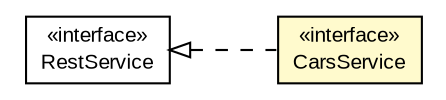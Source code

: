 #!/usr/local/bin/dot
#
# Class diagram 
# Generated by UMLGraph version R5_6-24-gf6e263 (http://www.umlgraph.org/)
#

digraph G {
	edge [fontname="arial",fontsize=10,labelfontname="arial",labelfontsize=10];
	node [fontname="arial",fontsize=10,shape=plaintext];
	nodesep=0.25;
	ranksep=0.5;
	rankdir=LR;
	// com.gwtplatform.dispatch.rest.shared.RestService
	c178114 [label=<<table title="com.gwtplatform.dispatch.rest.shared.RestService" border="0" cellborder="1" cellspacing="0" cellpadding="2" port="p" href="../../../dispatch/rest/shared/RestService.html">
		<tr><td><table border="0" cellspacing="0" cellpadding="1">
<tr><td align="center" balign="center"> &#171;interface&#187; </td></tr>
<tr><td align="center" balign="center"> RestService </td></tr>
		</table></td></tr>
		</table>>, URL="../../../dispatch/rest/shared/RestService.html", fontname="arial", fontcolor="black", fontsize=10.0];
	// com.gwtplatform.carstore.client.rest.CarsService
	c178404 [label=<<table title="com.gwtplatform.carstore.client.rest.CarsService" border="0" cellborder="1" cellspacing="0" cellpadding="2" port="p" bgcolor="lemonChiffon" href="./CarsService.html">
		<tr><td><table border="0" cellspacing="0" cellpadding="1">
<tr><td align="center" balign="center"> &#171;interface&#187; </td></tr>
<tr><td align="center" balign="center"> CarsService </td></tr>
		</table></td></tr>
		</table>>, URL="./CarsService.html", fontname="arial", fontcolor="black", fontsize=10.0];
	//com.gwtplatform.carstore.client.rest.CarsService implements com.gwtplatform.dispatch.rest.shared.RestService
	c178114:p -> c178404:p [dir=back,arrowtail=empty,style=dashed];
}

